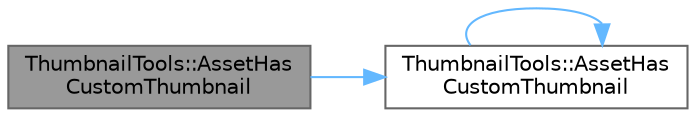 digraph "ThumbnailTools::AssetHasCustomThumbnail"
{
 // INTERACTIVE_SVG=YES
 // LATEX_PDF_SIZE
  bgcolor="transparent";
  edge [fontname=Helvetica,fontsize=10,labelfontname=Helvetica,labelfontsize=10];
  node [fontname=Helvetica,fontsize=10,shape=box,height=0.2,width=0.4];
  rankdir="LR";
  Node1 [id="Node000001",label="ThumbnailTools::AssetHas\lCustomThumbnail",height=0.2,width=0.4,color="gray40", fillcolor="grey60", style="filled", fontcolor="black",tooltip=" "];
  Node1 -> Node2 [id="edge1_Node000001_Node000002",color="steelblue1",style="solid",tooltip=" "];
  Node2 [id="Node000002",label="ThumbnailTools::AssetHas\lCustomThumbnail",height=0.2,width=0.4,color="grey40", fillcolor="white", style="filled",URL="$d2/d14/namespaceThumbnailTools.html#a0cf49439ca21a31e5f8152d35325029b",tooltip="Returns true if the given asset has a custom thumbnail cached or on the disk."];
  Node2 -> Node2 [id="edge2_Node000002_Node000002",color="steelblue1",style="solid",tooltip=" "];
}
